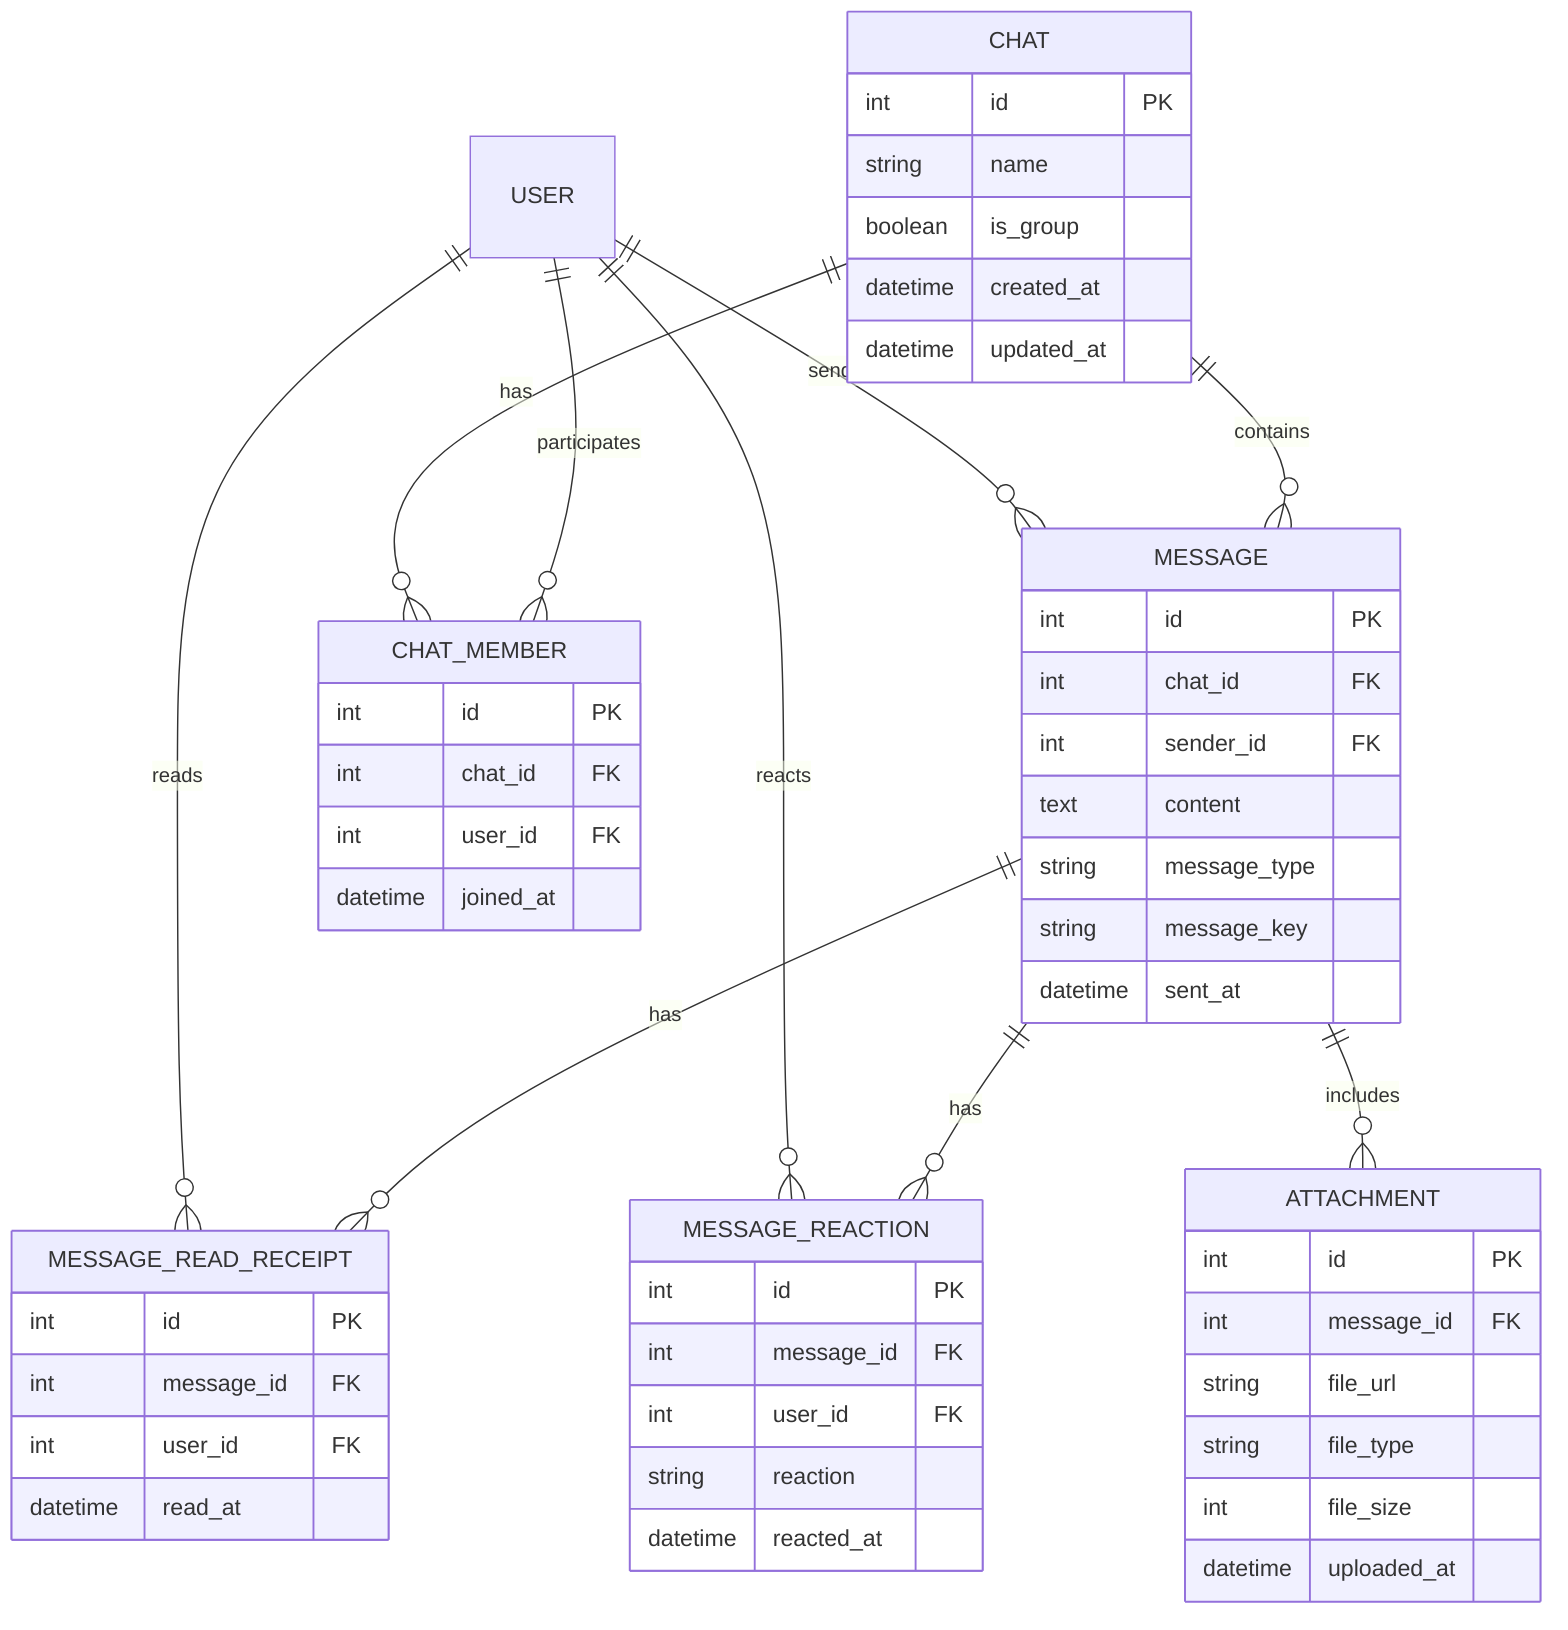 erDiagram
    USER {
    }

    CHAT {
        int id PK
        string name
        boolean is_group
        datetime created_at
        datetime updated_at
    }

    MESSAGE {
        int id PK
        int chat_id FK
        int sender_id FK
        text content
        string message_type
        string message_key
        datetime sent_at
    }

    CHAT_MEMBER {
        int id PK
        int chat_id FK
        int user_id FK
        datetime joined_at
    }

    MESSAGE_READ_RECEIPT {
        int id PK
        int message_id FK
        int user_id FK
        datetime read_at
    }

    MESSAGE_REACTION {
        int id PK
        int message_id FK
        int user_id FK
        string reaction
        datetime reacted_at
    }

    ATTACHMENT {
        int id PK
        int message_id FK
        string file_url
        string file_type
        int file_size
        datetime uploaded_at
    }

    USER ||--o{ CHAT_MEMBER: participates
    CHAT ||--o{ CHAT_MEMBER: has
    CHAT ||--o{ MESSAGE: contains
    USER ||--o{ MESSAGE: sends
    MESSAGE ||--o{ MESSAGE_READ_RECEIPT: has
    MESSAGE ||--o{ MESSAGE_REACTION: has
    MESSAGE ||--o{ ATTACHMENT: includes
    USER ||--o{ MESSAGE_READ_RECEIPT: reads
    USER ||--o{ MESSAGE_REACTION: reacts